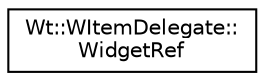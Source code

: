 digraph "Graphical Class Hierarchy"
{
 // LATEX_PDF_SIZE
  edge [fontname="Helvetica",fontsize="10",labelfontname="Helvetica",labelfontsize="10"];
  node [fontname="Helvetica",fontsize="10",shape=record];
  rankdir="LR";
  Node0 [label="Wt::WItemDelegate::\lWidgetRef",height=0.2,width=0.4,color="black", fillcolor="white", style="filled",URL="$structWt_1_1WItemDelegate_1_1WidgetRef.html",tooltip=" "];
}
